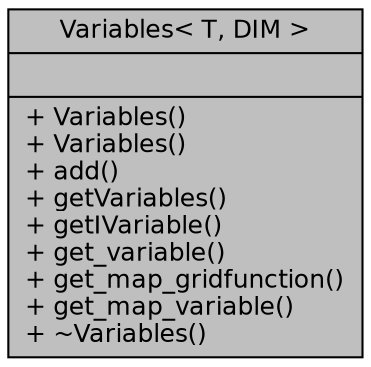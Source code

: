 digraph "Variables&lt; T, DIM &gt;"
{
  bgcolor="transparent";
  edge [fontname="Helvetica",fontsize="12",labelfontname="Helvetica",labelfontsize="12"];
  node [fontname="Helvetica",fontsize="12",shape=record];
  Node1 [label="{Variables\< T, DIM \>\n||+ Variables()\l+ Variables()\l+ add()\l+ getVariables()\l+ getIVariable()\l+ get_variable()\l+ get_map_gridfunction()\l+ get_map_variable()\l+ ~Variables()\l}",height=0.2,width=0.4,color="black", fillcolor="grey75", style="filled", fontcolor="black"];
}
